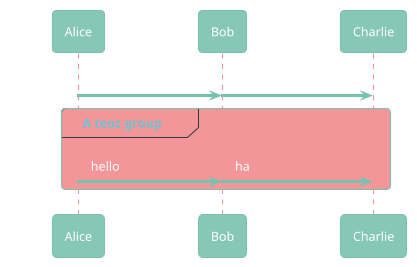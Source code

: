 ' Do not edit
' Theme Gallery
' autogenerated by script
'
@startuml
!theme minty
!pragma teoz true
Alice -> Bob : hello
& Bob -> Charlie : hi
group A teoz group
Alice -> Bob : hello
& Bob -> Charlie : ha
end
@enduml
